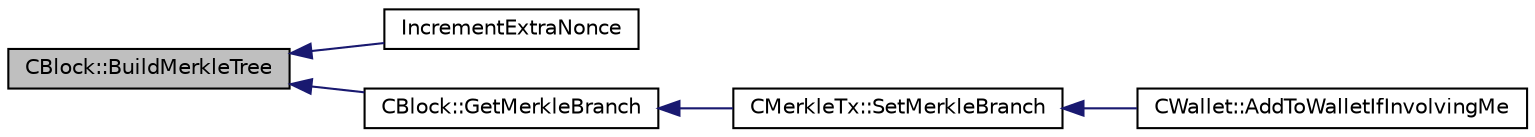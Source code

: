 digraph "CBlock::BuildMerkleTree"
{
  edge [fontname="Helvetica",fontsize="10",labelfontname="Helvetica",labelfontsize="10"];
  node [fontname="Helvetica",fontsize="10",shape=record];
  rankdir="LR";
  Node12 [label="CBlock::BuildMerkleTree",height=0.2,width=0.4,color="black", fillcolor="grey75", style="filled", fontcolor="black"];
  Node12 -> Node13 [dir="back",color="midnightblue",fontsize="10",style="solid",fontname="Helvetica"];
  Node13 [label="IncrementExtraNonce",height=0.2,width=0.4,color="black", fillcolor="white", style="filled",URL="$miner_8h.html#a6f07c738a8aadffe748358e985b43d3f",tooltip="Modify the extranonce in a block. "];
  Node12 -> Node14 [dir="back",color="midnightblue",fontsize="10",style="solid",fontname="Helvetica"];
  Node14 [label="CBlock::GetMerkleBranch",height=0.2,width=0.4,color="black", fillcolor="white", style="filled",URL="$class_c_block.html#a336b7154a9ab29c326941fa2491b2daa"];
  Node14 -> Node15 [dir="back",color="midnightblue",fontsize="10",style="solid",fontname="Helvetica"];
  Node15 [label="CMerkleTx::SetMerkleBranch",height=0.2,width=0.4,color="black", fillcolor="white", style="filled",URL="$class_c_merkle_tx.html#a538ba1b6faedbb447cb45ac7019b6f47"];
  Node15 -> Node16 [dir="back",color="midnightblue",fontsize="10",style="solid",fontname="Helvetica"];
  Node16 [label="CWallet::AddToWalletIfInvolvingMe",height=0.2,width=0.4,color="black", fillcolor="white", style="filled",URL="$group__map_wallet.html#ga487f7cba517d37d24e5fa422711574d9",tooltip="Add a transaction to the wallet, or update it. "];
}
